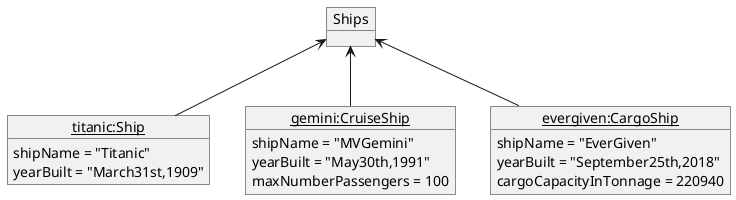 @startuml

object "<u>titanic:Ship</u>" as ship1{
   shipName = "Titanic"
   yearBuilt = "March31st,1909"
}

object "<u>gemini:CruiseShip</u>" as ship2{
    shipName = "MVGemini"
    yearBuilt = "May30th,1991"
    maxNumberPassengers = 100
}

object "<u>evergiven:CargoShip</u>" as ship3{
    shipName = "EverGiven"
    yearBuilt = "September25th,2018"
    cargoCapacityInTonnage = 220940
}

object "Ships" as ships{
}

ships <-- ship1
ships <-- ship2
ships <-- ship3

@enduml
